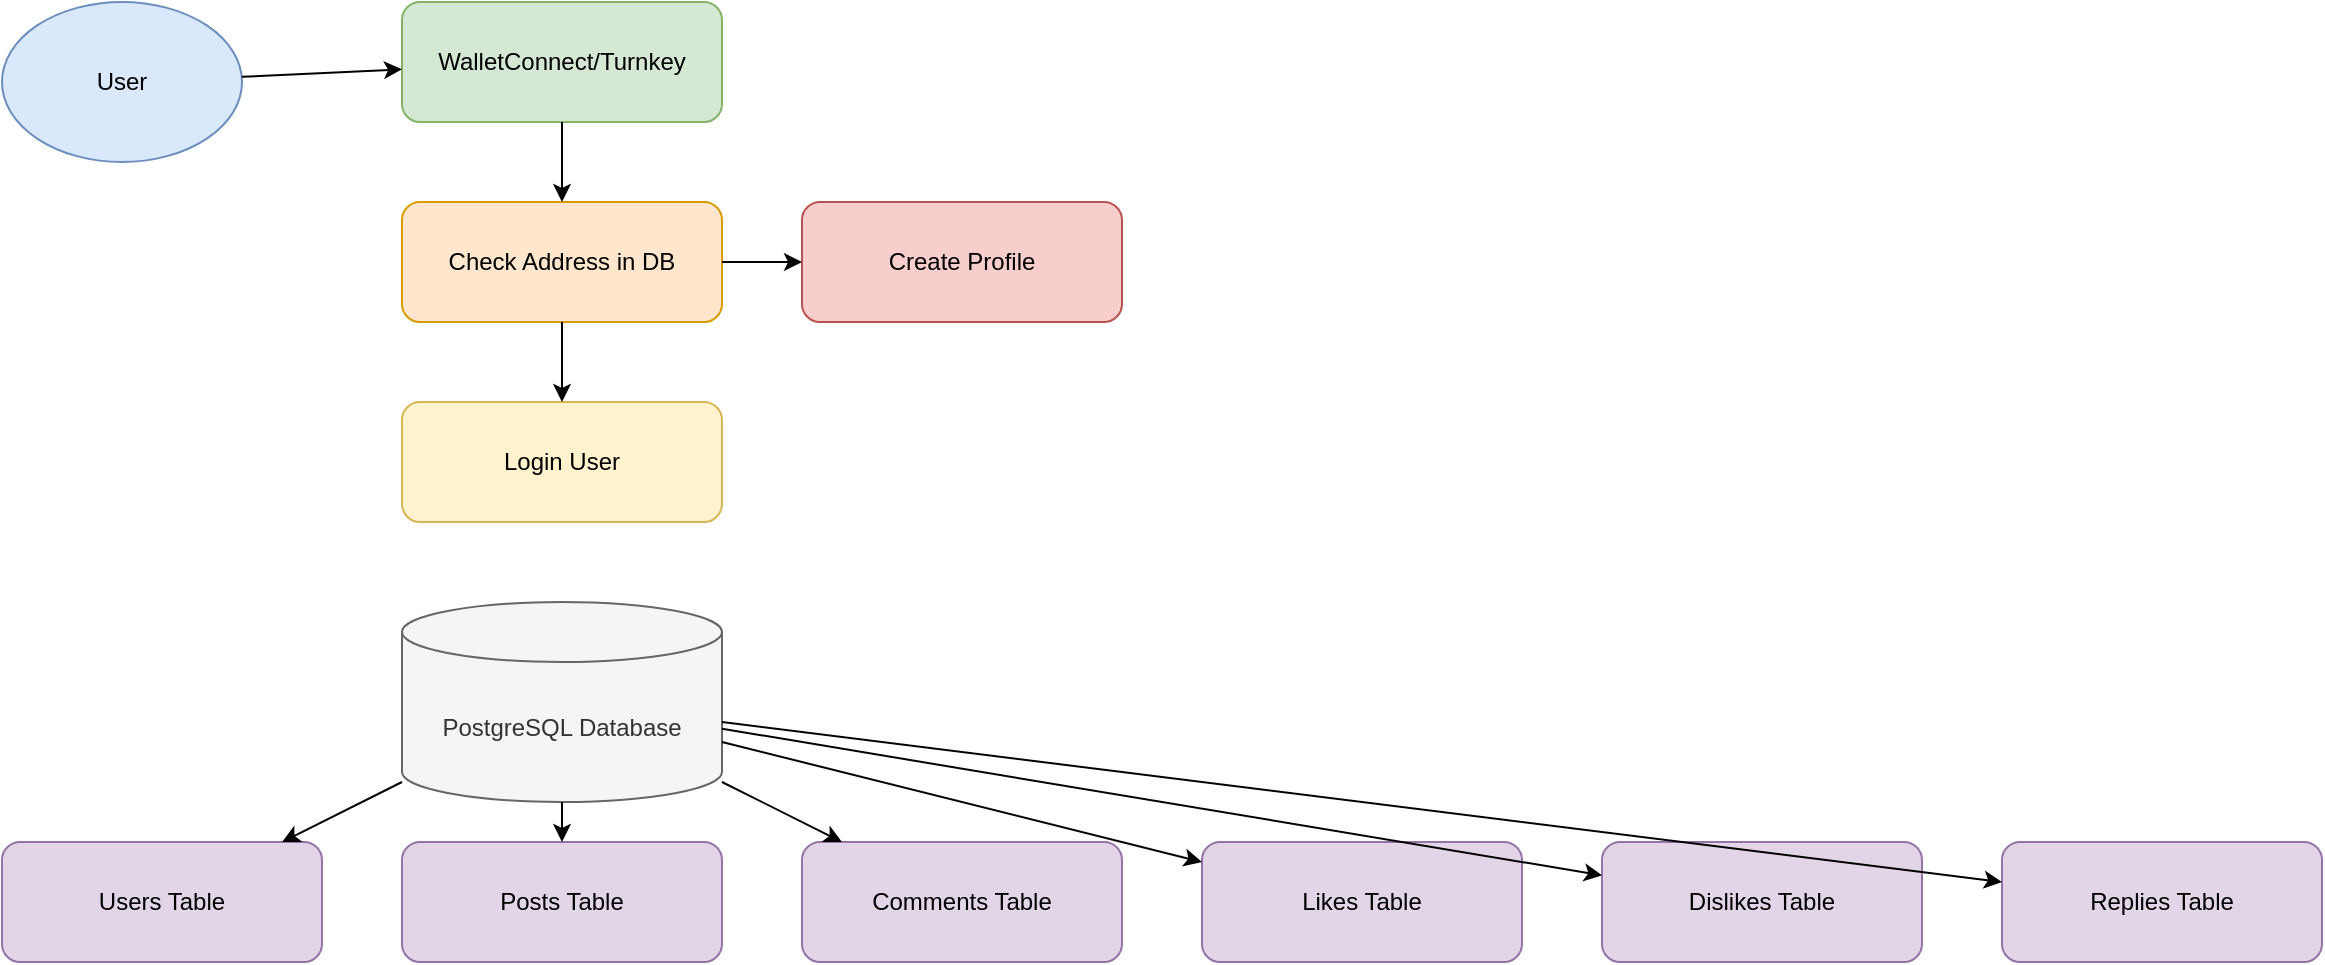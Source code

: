 <mxfile version="26.0.11">
  <diagram name="User Flow and Database Schema" id="user-flow-db-schema">
    <mxGraphModel dx="1306" dy="859" grid="1" gridSize="10" guides="1" tooltips="1" connect="1" arrows="1" fold="1" page="1" pageScale="1" pageWidth="850" pageHeight="1100" math="0" shadow="0">
      <root>
        <mxCell id="0" />
        <mxCell id="1" parent="0" />
        
        <!-- User Authentication Flow -->
        <mxCell id="user" value="User" style="ellipse;whiteSpace=wrap;html=1;fillColor=#dae8fc;strokeColor=#6c8ebf;" parent="1" vertex="1">
          <mxGeometry x="100" y="100" width="120" height="80" as="geometry" />
        </mxCell>
        
        <mxCell id="wallet-connect" value="WalletConnect/Turnkey" style="rounded=1;whiteSpace=wrap;html=1;fillColor=#d5e8d4;strokeColor=#82b366;" parent="1" vertex="1">
          <mxGeometry x="300" y="100" width="160" height="60" as="geometry" />
        </mxCell>
        
        <mxCell id="auth-check" value="Check Address in DB" style="rounded=1;whiteSpace=wrap;html=1;fillColor=#ffe6cc;strokeColor=#d79b00;" parent="1" vertex="1">
          <mxGeometry x="300" y="200" width="160" height="60" as="geometry" />
        </mxCell>
        
        <mxCell id="login" value="Login User" style="rounded=1;whiteSpace=wrap;html=1;fillColor=#fff2cc;strokeColor=#d6b656;" parent="1" vertex="1">
          <mxGeometry x="300" y="300" width="160" height="60" as="geometry" />
        </mxCell>
        
        <mxCell id="create-profile" value="Create Profile" style="rounded=1;whiteSpace=wrap;html=1;fillColor=#f8cecc;strokeColor=#b85450;" parent="1" vertex="1">
          <mxGeometry x="500" y="200" width="160" height="60" as="geometry" />
        </mxCell>
        
        <!-- Connections -->
        <mxCell id="connection1" value="" style="endArrow=classic;html=1;" parent="1" source="user" target="wallet-connect" edge="1">
          <mxGeometry width="50" height="50" relative="1" as="geometry" />
        </mxCell>
        
        <mxCell id="connection2" value="" style="endArrow=classic;html=1;" parent="1" source="wallet-connect" target="auth-check" edge="1">
          <mxGeometry width="50" height="50" relative="1" as="geometry" />
        </mxCell>
        
        <mxCell id="connection3" value="" style="endArrow=classic;html=1;" parent="1" source="auth-check" target="login" edge="1">
          <mxGeometry width="50" height="50" relative="1" as="geometry" />
        </mxCell>
        
        <mxCell id="connection4" value="" style="endArrow=classic;html=1;" parent="1" source="auth-check" target="create-profile" edge="1">
          <mxGeometry width="50" height="50" relative="1" as="geometry" />
        </mxCell>
        
        <!-- Database Schema -->
        <mxCell id="db" value="PostgreSQL Database" style="shape=cylinder3;whiteSpace=wrap;html=1;boundedLbl=1;backgroundOutline=1;size=15;fillColor=#f5f5f5;strokeColor=#666666;fontColor=#333333;" parent="1" vertex="1">
          <mxGeometry x="300" y="400" width="160" height="100" as="geometry" />
        </mxCell>
        
        <mxCell id="users-table" value="Users Table" style="rounded=1;whiteSpace=wrap;html=1;fillColor=#e1d5e7;strokeColor=#9673a6;" parent="1" vertex="1">
          <mxGeometry x="100" y="520" width="160" height="60" as="geometry" />
        </mxCell>
        
        <mxCell id="posts-table" value="Posts Table" style="rounded=1;whiteSpace=wrap;html=1;fillColor=#e1d5e7;strokeColor=#9673a6;" parent="1" vertex="1">
          <mxGeometry x="300" y="520" width="160" height="60" as="geometry" />
        </mxCell>
        
        <mxCell id="comments-table" value="Comments Table" style="rounded=1;whiteSpace=wrap;html=1;fillColor=#e1d5e7;strokeColor=#9673a6;" parent="1" vertex="1">
          <mxGeometry x="500" y="520" width="160" height="60" as="geometry" />
        </mxCell>
        
        <mxCell id="likes-table" value="Likes Table" style="rounded=1;whiteSpace=wrap;html=1;fillColor=#e1d5e7;strokeColor=#9673a6;" parent="1" vertex="1">
          <mxGeometry x="700" y="520" width="160" height="60" as="geometry" />
        </mxCell>

        <!-- Dislikes Table -->
        <mxCell id="dislikes-table" value="Dislikes Table" style="rounded=1;whiteSpace=wrap;html=1;fillColor=#e1d5e7;strokeColor=#9673a6;" parent="1" vertex="1">
          <mxGeometry x="900" y="520" width="160" height="60" as="geometry" />
        </mxCell>
        
        <!-- Replies Table -->
        <mxCell id="replies-table" value="Replies Table" style="rounded=1;whiteSpace=wrap;html=1;fillColor=#e1d5e7;strokeColor=#9673a6;" parent="1" vertex="1">
          <mxGeometry x="1100" y="520" width="160" height="60" as="geometry" />
        </mxCell>
        
        <!-- Connections between tables -->
        <mxCell id="connection5" value="" style="endArrow=classic;html=1;" parent="1" source="db" target="users-table" edge="1">
          <mxGeometry width="50" height="50" relative="1" as="geometry" />
        </mxCell>
        
        <mxCell id="connection6" value="" style="endArrow=classic;html=1;" parent="1" source="db" target="posts-table" edge="1">
          <mxGeometry width="50" height="50" relative="1" as="geometry" />
        </mxCell>
        
        <mxCell id="connection7" value="" style="endArrow=classic;html=1;" parent="1" source="db" target="comments-table" edge="1">
          <mxGeometry width="50" height="50" relative="1" as="geometry" />
        </mxCell>
        
        <mxCell id="connection8" value="" style="endArrow=classic;html=1;" parent="1" source="db" target="likes-table" edge="1">
          <mxGeometry width="50" height="50" relative="1" as="geometry" />
        </mxCell>

        <!-- Connections for new tables -->
        <mxCell id="connection9" value="" style="endArrow=classic;html=1;" parent="1" source="db" target="dislikes-table" edge="1">
          <mxGeometry width="50" height="50" relative="1" as="geometry" />
        </mxCell>

        <mxCell id="connection10" value="" style="endArrow=classic;html=1;" parent="1" source="db" target="replies-table" edge="1">
          <mxGeometry width="50" height="50" relative="1" as="geometry" />
        </mxCell>
      </root>
    </mxGraphModel>
  </diagram>
</mxfile>
